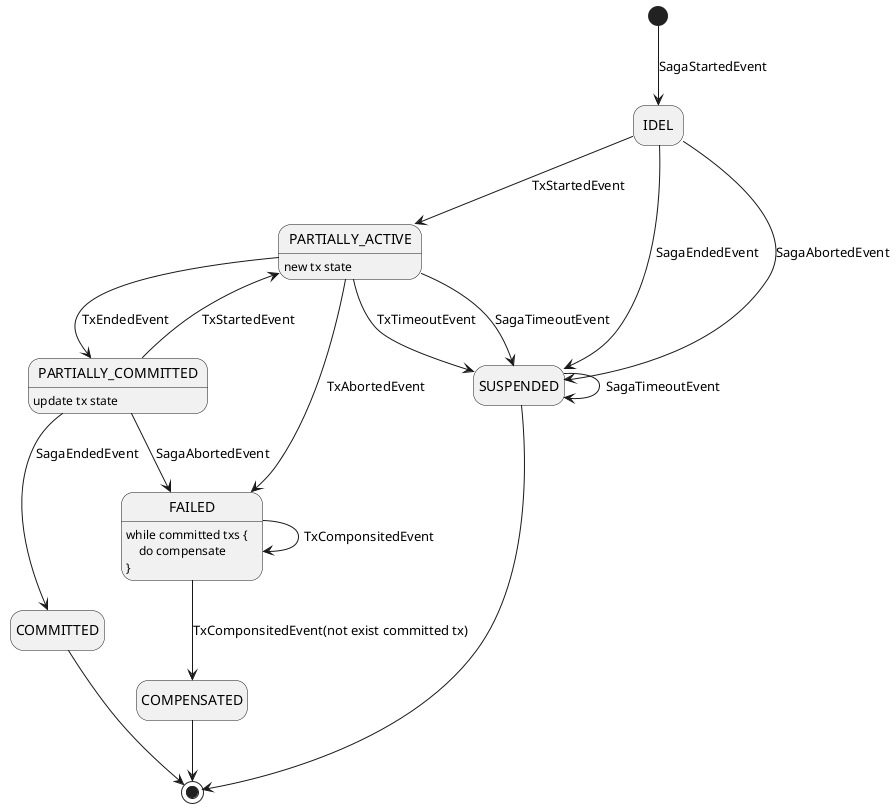 @startuml
hide empty description

[*] --> IDEL : SagaStartedEvent

IDEL --> PARTIALLY_ACTIVE : TxStartedEvent

IDEL --> SUSPENDED : SagaEndedEvent

IDEL --> SUSPENDED : SagaAbortedEvent

PARTIALLY_COMMITTED --> COMMITTED : SagaEndedEvent

PARTIALLY_COMMITTED --> PARTIALLY_ACTIVE : TxStartedEvent

PARTIALLY_COMMITTED --> FAILED : SagaAbortedEvent

PARTIALLY_ACTIVE --> PARTIALLY_COMMITTED : TxEndedEvent

PARTIALLY_ACTIVE --> FAILED : TxAbortedEvent

PARTIALLY_ACTIVE --> SUSPENDED : TxTimeoutEvent

PARTIALLY_ACTIVE --> SUSPENDED : SagaTimeoutEvent

SUSPENDED --> SUSPENDED : SagaTimeoutEvent

FAILED --> COMPENSATED : TxComponsitedEvent(not exist committed tx)

FAILED --> FAILED : TxComponsitedEvent

COMPENSATED --> [*]

COMMITTED --> [*]

SUSPENDED --> [*]

PARTIALLY_COMMITTED : update tx state

PARTIALLY_ACTIVE : new tx state

FAILED : while committed txs {\n    do compensate\n}


@enduml
